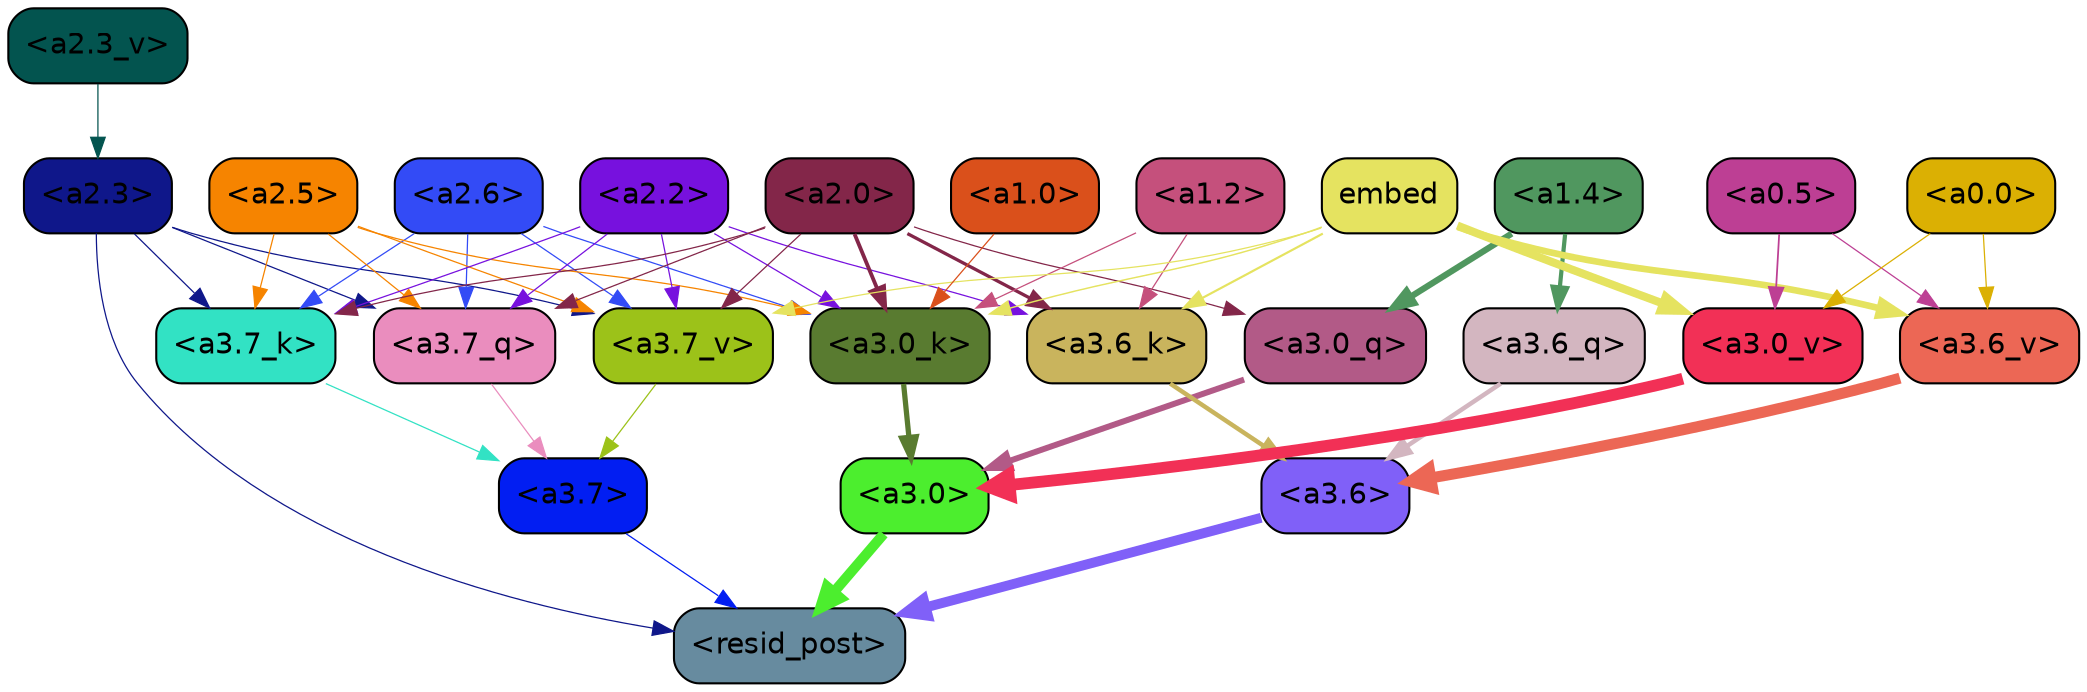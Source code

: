 strict digraph "" {
	graph [bgcolor=transparent,
		layout=dot,
		overlap=false,
		splines=true
	];
	"<a3.7>"	[color=black,
		fillcolor="#021ef2",
		fontname=Helvetica,
		shape=box,
		style="filled, rounded"];
	"<resid_post>"	[color=black,
		fillcolor="#678b9f",
		fontname=Helvetica,
		shape=box,
		style="filled, rounded"];
	"<a3.7>" -> "<resid_post>"	[color="#021ef2",
		penwidth=0.6];
	"<a3.6>"	[color=black,
		fillcolor="#8060f8",
		fontname=Helvetica,
		shape=box,
		style="filled, rounded"];
	"<a3.6>" -> "<resid_post>"	[color="#8060f8",
		penwidth=4.751592040061951];
	"<a3.0>"	[color=black,
		fillcolor="#4cee2e",
		fontname=Helvetica,
		shape=box,
		style="filled, rounded"];
	"<a3.0>" -> "<resid_post>"	[color="#4cee2e",
		penwidth=4.904066681861877];
	"<a2.3>"	[color=black,
		fillcolor="#0f178a",
		fontname=Helvetica,
		shape=box,
		style="filled, rounded"];
	"<a2.3>" -> "<resid_post>"	[color="#0f178a",
		penwidth=0.6];
	"<a3.7_q>"	[color=black,
		fillcolor="#ea8dbe",
		fontname=Helvetica,
		shape=box,
		style="filled, rounded"];
	"<a2.3>" -> "<a3.7_q>"	[color="#0f178a",
		penwidth=0.6];
	"<a3.7_k>"	[color=black,
		fillcolor="#32e2c4",
		fontname=Helvetica,
		shape=box,
		style="filled, rounded"];
	"<a2.3>" -> "<a3.7_k>"	[color="#0f178a",
		penwidth=0.6];
	"<a3.7_v>"	[color=black,
		fillcolor="#9cc219",
		fontname=Helvetica,
		shape=box,
		style="filled, rounded"];
	"<a2.3>" -> "<a3.7_v>"	[color="#0f178a",
		penwidth=0.6];
	"<a3.7_q>" -> "<a3.7>"	[color="#ea8dbe",
		penwidth=0.6];
	"<a3.6_q>"	[color=black,
		fillcolor="#d3b6c0",
		fontname=Helvetica,
		shape=box,
		style="filled, rounded"];
	"<a3.6_q>" -> "<a3.6>"	[color="#d3b6c0",
		penwidth=2.160832464694977];
	"<a3.0_q>"	[color=black,
		fillcolor="#b25a87",
		fontname=Helvetica,
		shape=box,
		style="filled, rounded"];
	"<a3.0_q>" -> "<a3.0>"	[color="#b25a87",
		penwidth=2.870753765106201];
	"<a3.7_k>" -> "<a3.7>"	[color="#32e2c4",
		penwidth=0.6];
	"<a3.6_k>"	[color=black,
		fillcolor="#c9b45d",
		fontname=Helvetica,
		shape=box,
		style="filled, rounded"];
	"<a3.6_k>" -> "<a3.6>"	[color="#c9b45d",
		penwidth=2.13908451795578];
	"<a3.0_k>"	[color=black,
		fillcolor="#597b30",
		fontname=Helvetica,
		shape=box,
		style="filled, rounded"];
	"<a3.0_k>" -> "<a3.0>"	[color="#597b30",
		penwidth=2.520303964614868];
	"<a3.7_v>" -> "<a3.7>"	[color="#9cc219",
		penwidth=0.6];
	"<a3.6_v>"	[color=black,
		fillcolor="#ec6755",
		fontname=Helvetica,
		shape=box,
		style="filled, rounded"];
	"<a3.6_v>" -> "<a3.6>"	[color="#ec6755",
		penwidth=5.297133803367615];
	"<a3.0_v>"	[color=black,
		fillcolor="#f23056",
		fontname=Helvetica,
		shape=box,
		style="filled, rounded"];
	"<a3.0_v>" -> "<a3.0>"	[color="#f23056",
		penwidth=5.680712580680847];
	"<a2.6>"	[color=black,
		fillcolor="#334bf6",
		fontname=Helvetica,
		shape=box,
		style="filled, rounded"];
	"<a2.6>" -> "<a3.7_q>"	[color="#334bf6",
		penwidth=0.6];
	"<a2.6>" -> "<a3.7_k>"	[color="#334bf6",
		penwidth=0.6];
	"<a2.6>" -> "<a3.0_k>"	[color="#334bf6",
		penwidth=0.6];
	"<a2.6>" -> "<a3.7_v>"	[color="#334bf6",
		penwidth=0.6];
	"<a2.5>"	[color=black,
		fillcolor="#f68400",
		fontname=Helvetica,
		shape=box,
		style="filled, rounded"];
	"<a2.5>" -> "<a3.7_q>"	[color="#f68400",
		penwidth=0.6];
	"<a2.5>" -> "<a3.7_k>"	[color="#f68400",
		penwidth=0.6];
	"<a2.5>" -> "<a3.0_k>"	[color="#f68400",
		penwidth=0.6];
	"<a2.5>" -> "<a3.7_v>"	[color="#f68400",
		penwidth=0.6];
	"<a2.2>"	[color=black,
		fillcolor="#7711de",
		fontname=Helvetica,
		shape=box,
		style="filled, rounded"];
	"<a2.2>" -> "<a3.7_q>"	[color="#7711de",
		penwidth=0.6];
	"<a2.2>" -> "<a3.7_k>"	[color="#7711de",
		penwidth=0.6];
	"<a2.2>" -> "<a3.6_k>"	[color="#7711de",
		penwidth=0.6];
	"<a2.2>" -> "<a3.0_k>"	[color="#7711de",
		penwidth=0.6];
	"<a2.2>" -> "<a3.7_v>"	[color="#7711de",
		penwidth=0.6];
	"<a2.0>"	[color=black,
		fillcolor="#832649",
		fontname=Helvetica,
		shape=box,
		style="filled, rounded"];
	"<a2.0>" -> "<a3.7_q>"	[color="#832649",
		penwidth=0.6];
	"<a2.0>" -> "<a3.0_q>"	[color="#832649",
		penwidth=0.6];
	"<a2.0>" -> "<a3.7_k>"	[color="#832649",
		penwidth=0.6];
	"<a2.0>" -> "<a3.6_k>"	[color="#832649",
		penwidth=1.5897698998451233];
	"<a2.0>" -> "<a3.0_k>"	[color="#832649",
		penwidth=1.8405593037605286];
	"<a2.0>" -> "<a3.7_v>"	[color="#832649",
		penwidth=0.6];
	"<a1.4>"	[color=black,
		fillcolor="#50975f",
		fontname=Helvetica,
		shape=box,
		style="filled, rounded"];
	"<a1.4>" -> "<a3.6_q>"	[color="#50975f",
		penwidth=2.0260728895664215];
	"<a1.4>" -> "<a3.0_q>"	[color="#50975f",
		penwidth=3.0185627341270447];
	"<a1.2>"	[color=black,
		fillcolor="#c5507c",
		fontname=Helvetica,
		shape=box,
		style="filled, rounded"];
	"<a1.2>" -> "<a3.6_k>"	[color="#c5507c",
		penwidth=0.6];
	"<a1.2>" -> "<a3.0_k>"	[color="#c5507c",
		penwidth=0.6];
	embed	[color=black,
		fillcolor="#e5e360",
		fontname=Helvetica,
		shape=box,
		style="filled, rounded"];
	embed -> "<a3.6_k>"	[color="#e5e360",
		penwidth=1.046662151813507];
	embed -> "<a3.0_k>"	[color="#e5e360",
		penwidth=0.6995279788970947];
	embed -> "<a3.7_v>"	[color="#e5e360",
		penwidth=0.6];
	embed -> "<a3.6_v>"	[color="#e5e360",
		penwidth=3.1840110421180725];
	embed -> "<a3.0_v>"	[color="#e5e360",
		penwidth=3.9005755856633186];
	"<a1.0>"	[color=black,
		fillcolor="#da501b",
		fontname=Helvetica,
		shape=box,
		style="filled, rounded"];
	"<a1.0>" -> "<a3.0_k>"	[color="#da501b",
		penwidth=0.6];
	"<a0.5>"	[color=black,
		fillcolor="#bd3f94",
		fontname=Helvetica,
		shape=box,
		style="filled, rounded"];
	"<a0.5>" -> "<a3.6_v>"	[color="#bd3f94",
		penwidth=0.6];
	"<a0.5>" -> "<a3.0_v>"	[color="#bd3f94",
		penwidth=0.8493617177009583];
	"<a0.0>"	[color=black,
		fillcolor="#dbb003",
		fontname=Helvetica,
		shape=box,
		style="filled, rounded"];
	"<a0.0>" -> "<a3.6_v>"	[color="#dbb003",
		penwidth=0.6];
	"<a0.0>" -> "<a3.0_v>"	[color="#dbb003",
		penwidth=0.6];
	"<a2.3_v>"	[color=black,
		fillcolor="#03544f",
		fontname=Helvetica,
		shape=box,
		style="filled, rounded"];
	"<a2.3_v>" -> "<a2.3>"	[color="#03544f",
		penwidth=0.6];
}
